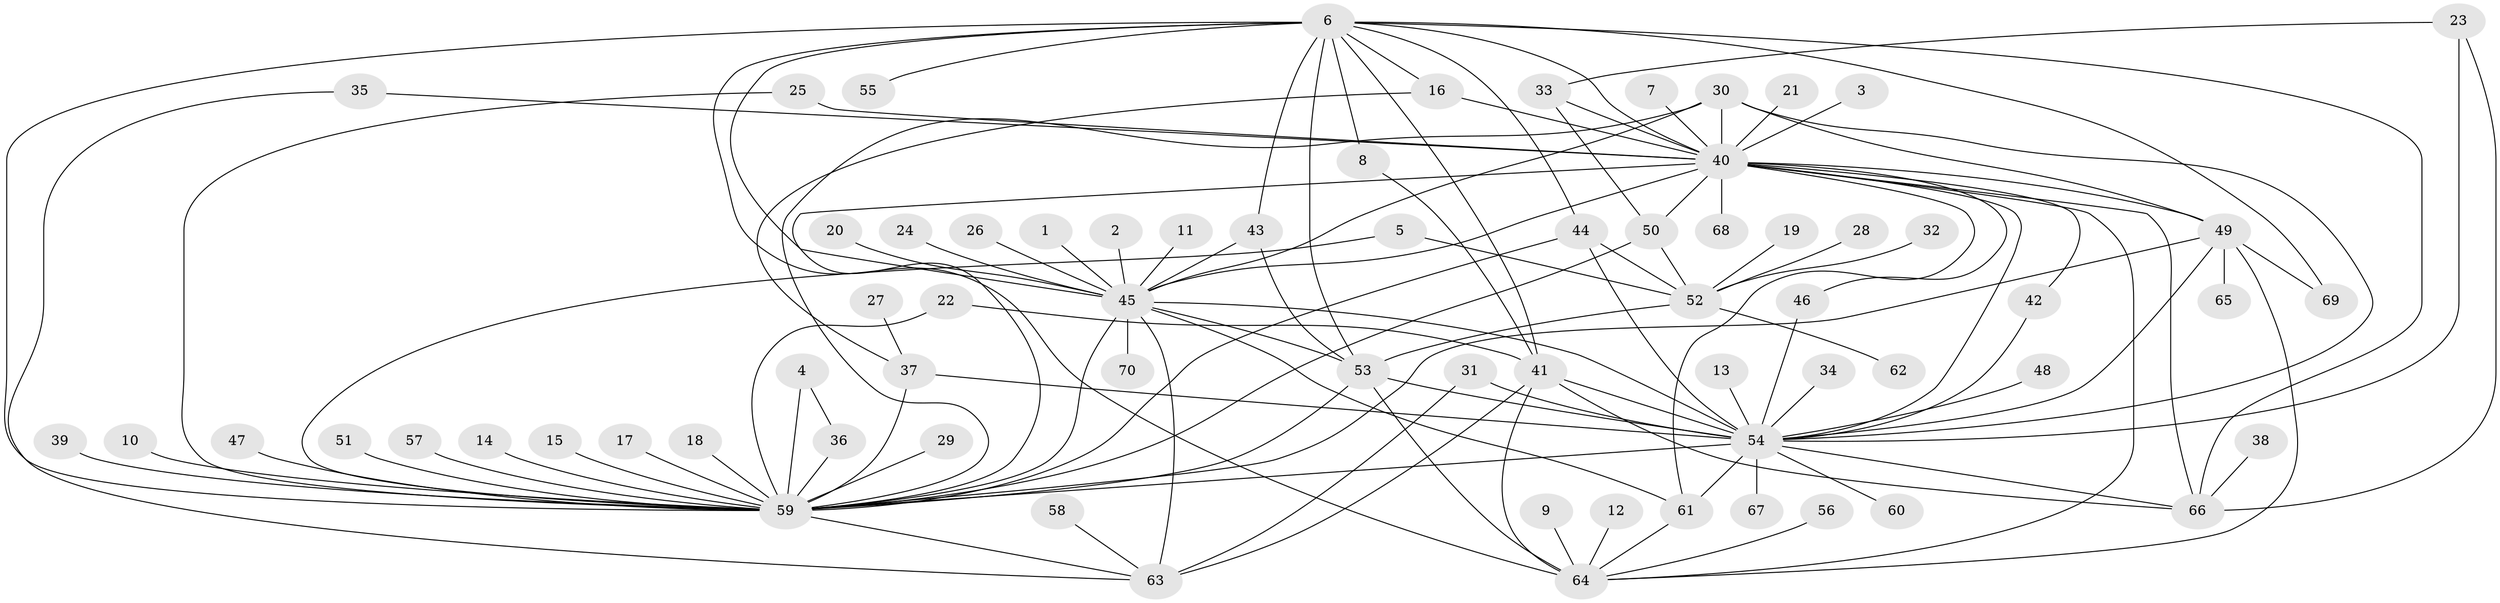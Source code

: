 // original degree distribution, {9: 0.007194244604316547, 7: 0.014388489208633094, 22: 0.014388489208633094, 20: 0.007194244604316547, 21: 0.007194244604316547, 6: 0.03597122302158273, 8: 0.02158273381294964, 3: 0.11510791366906475, 1: 0.4676258992805755, 2: 0.2158273381294964, 11: 0.007194244604316547, 5: 0.05755395683453238, 4: 0.02877697841726619}
// Generated by graph-tools (version 1.1) at 2025/25/03/09/25 03:25:59]
// undirected, 70 vertices, 119 edges
graph export_dot {
graph [start="1"]
  node [color=gray90,style=filled];
  1;
  2;
  3;
  4;
  5;
  6;
  7;
  8;
  9;
  10;
  11;
  12;
  13;
  14;
  15;
  16;
  17;
  18;
  19;
  20;
  21;
  22;
  23;
  24;
  25;
  26;
  27;
  28;
  29;
  30;
  31;
  32;
  33;
  34;
  35;
  36;
  37;
  38;
  39;
  40;
  41;
  42;
  43;
  44;
  45;
  46;
  47;
  48;
  49;
  50;
  51;
  52;
  53;
  54;
  55;
  56;
  57;
  58;
  59;
  60;
  61;
  62;
  63;
  64;
  65;
  66;
  67;
  68;
  69;
  70;
  1 -- 45 [weight=1.0];
  2 -- 45 [weight=1.0];
  3 -- 40 [weight=1.0];
  4 -- 36 [weight=1.0];
  4 -- 59 [weight=1.0];
  5 -- 52 [weight=1.0];
  5 -- 59 [weight=1.0];
  6 -- 8 [weight=1.0];
  6 -- 16 [weight=1.0];
  6 -- 40 [weight=1.0];
  6 -- 41 [weight=2.0];
  6 -- 43 [weight=1.0];
  6 -- 44 [weight=1.0];
  6 -- 45 [weight=1.0];
  6 -- 53 [weight=1.0];
  6 -- 55 [weight=1.0];
  6 -- 59 [weight=2.0];
  6 -- 64 [weight=2.0];
  6 -- 66 [weight=1.0];
  6 -- 69 [weight=1.0];
  7 -- 40 [weight=1.0];
  8 -- 41 [weight=1.0];
  9 -- 64 [weight=1.0];
  10 -- 59 [weight=1.0];
  11 -- 45 [weight=1.0];
  12 -- 64 [weight=1.0];
  13 -- 54 [weight=1.0];
  14 -- 59 [weight=1.0];
  15 -- 59 [weight=1.0];
  16 -- 37 [weight=1.0];
  16 -- 40 [weight=1.0];
  17 -- 59 [weight=1.0];
  18 -- 59 [weight=1.0];
  19 -- 52 [weight=1.0];
  20 -- 45 [weight=1.0];
  21 -- 40 [weight=1.0];
  22 -- 41 [weight=1.0];
  22 -- 59 [weight=1.0];
  23 -- 33 [weight=1.0];
  23 -- 54 [weight=1.0];
  23 -- 66 [weight=1.0];
  24 -- 45 [weight=1.0];
  25 -- 40 [weight=1.0];
  25 -- 59 [weight=1.0];
  26 -- 45 [weight=1.0];
  27 -- 37 [weight=1.0];
  28 -- 52 [weight=1.0];
  29 -- 59 [weight=1.0];
  30 -- 40 [weight=1.0];
  30 -- 45 [weight=2.0];
  30 -- 49 [weight=1.0];
  30 -- 54 [weight=1.0];
  30 -- 59 [weight=2.0];
  31 -- 54 [weight=1.0];
  31 -- 63 [weight=1.0];
  32 -- 52 [weight=1.0];
  33 -- 40 [weight=1.0];
  33 -- 50 [weight=1.0];
  34 -- 54 [weight=1.0];
  35 -- 40 [weight=1.0];
  35 -- 63 [weight=1.0];
  36 -- 59 [weight=1.0];
  37 -- 54 [weight=1.0];
  37 -- 59 [weight=2.0];
  38 -- 66 [weight=1.0];
  39 -- 59 [weight=1.0];
  40 -- 42 [weight=1.0];
  40 -- 45 [weight=1.0];
  40 -- 46 [weight=1.0];
  40 -- 49 [weight=1.0];
  40 -- 50 [weight=1.0];
  40 -- 54 [weight=1.0];
  40 -- 59 [weight=1.0];
  40 -- 61 [weight=1.0];
  40 -- 64 [weight=1.0];
  40 -- 66 [weight=1.0];
  40 -- 68 [weight=2.0];
  41 -- 54 [weight=1.0];
  41 -- 63 [weight=1.0];
  41 -- 64 [weight=1.0];
  41 -- 66 [weight=1.0];
  42 -- 54 [weight=1.0];
  43 -- 45 [weight=1.0];
  43 -- 53 [weight=1.0];
  44 -- 52 [weight=1.0];
  44 -- 54 [weight=1.0];
  44 -- 59 [weight=2.0];
  45 -- 53 [weight=1.0];
  45 -- 54 [weight=2.0];
  45 -- 59 [weight=1.0];
  45 -- 61 [weight=2.0];
  45 -- 63 [weight=1.0];
  45 -- 70 [weight=1.0];
  46 -- 54 [weight=1.0];
  47 -- 59 [weight=1.0];
  48 -- 54 [weight=1.0];
  49 -- 54 [weight=1.0];
  49 -- 59 [weight=1.0];
  49 -- 64 [weight=1.0];
  49 -- 65 [weight=1.0];
  49 -- 69 [weight=1.0];
  50 -- 52 [weight=1.0];
  50 -- 59 [weight=1.0];
  51 -- 59 [weight=2.0];
  52 -- 53 [weight=1.0];
  52 -- 62 [weight=1.0];
  53 -- 54 [weight=1.0];
  53 -- 59 [weight=1.0];
  53 -- 64 [weight=1.0];
  54 -- 59 [weight=1.0];
  54 -- 60 [weight=1.0];
  54 -- 61 [weight=1.0];
  54 -- 66 [weight=1.0];
  54 -- 67 [weight=1.0];
  56 -- 64 [weight=1.0];
  57 -- 59 [weight=1.0];
  58 -- 63 [weight=1.0];
  59 -- 63 [weight=1.0];
  61 -- 64 [weight=1.0];
}

